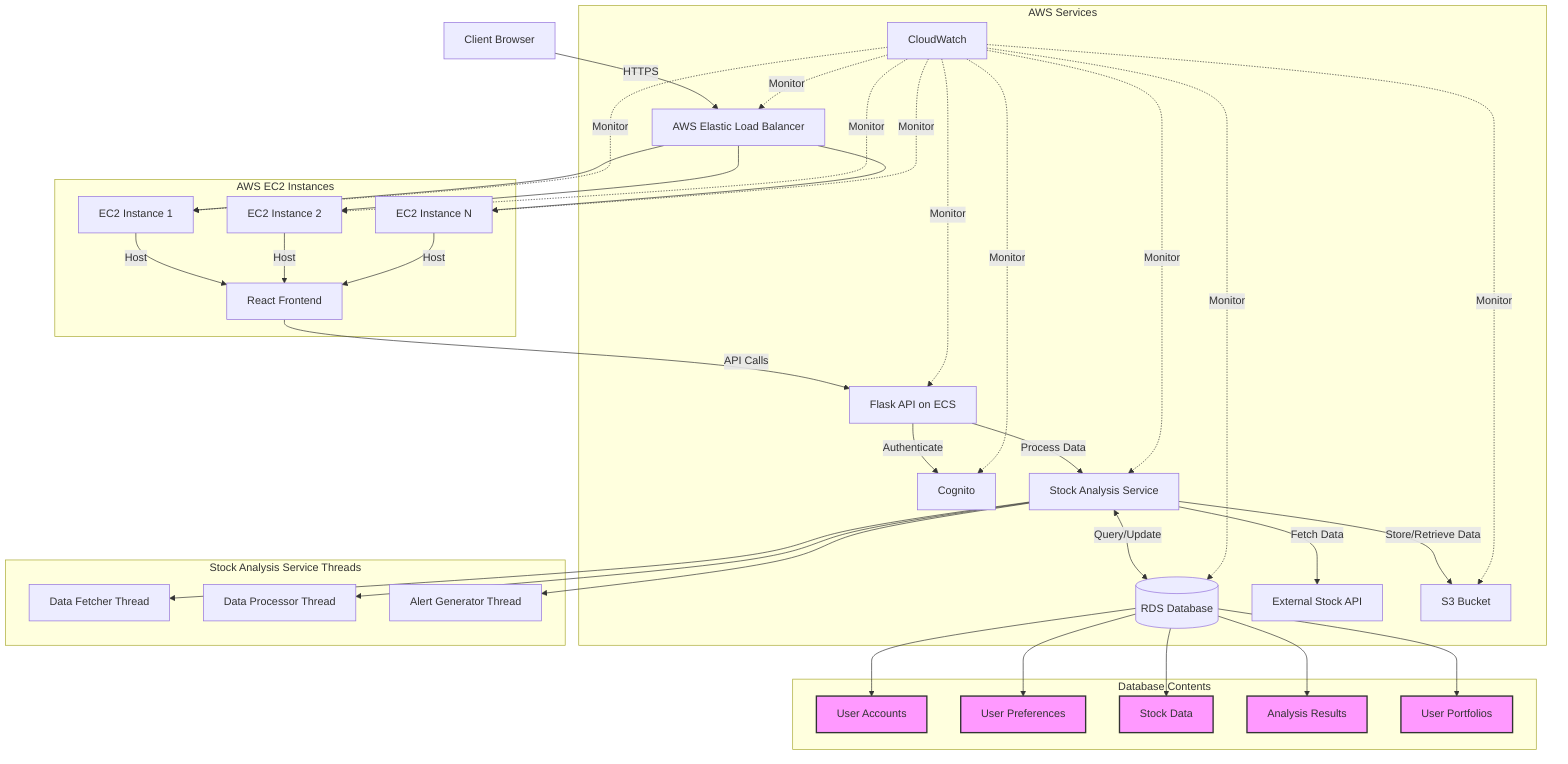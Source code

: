 graph TD
    A[Client Browser] -->|HTTPS| B[AWS Elastic Load Balancer]
    B --> C[EC2 Instance 1]
    B --> D[EC2 Instance 2]
    B --> E[EC2 Instance N]
    
    subgraph "AWS EC2 Instances"
        C & D & E -->|Host| F[React Frontend]
    end
    
    F -->|API Calls| G[Flask API on ECS]
    
    subgraph "AWS Services"
        G -->|Authenticate| H[Cognito]
        G -->|Process Data| I[Stock Analysis Service]
        I <-->|Query/Update| J[(RDS Database)]
        I -->|Fetch Data| K[External Stock API]
        I -->|Store/Retrieve Data| L[S3 Bucket]
        M[CloudWatch] -.->|Monitor| B & C & D & E & G & H & I & J & L
    end
    
    subgraph "Database Contents"
        J --> N[User Accounts]
        J --> O[User Preferences]
        J --> P[Stock Data]
        J --> Q[Analysis Results]
        J --> R[User Portfolios]
    end
    
    subgraph "Stock Analysis Service Threads"
        I --> S[Data Fetcher Thread]
        I --> T[Data Processor Thread]
        I --> U[Alert Generator Thread]
    end

    style N fill:#f9f,stroke:#333,stroke-width:2px
    style O fill:#f9f,stroke:#333,stroke-width:2px
    style P fill:#f9f,stroke:#333,stroke-width:2px
    style Q fill:#f9f,stroke:#333,stroke-width:2px
    style R fill:#f9f,stroke:#333,stroke-width:2px